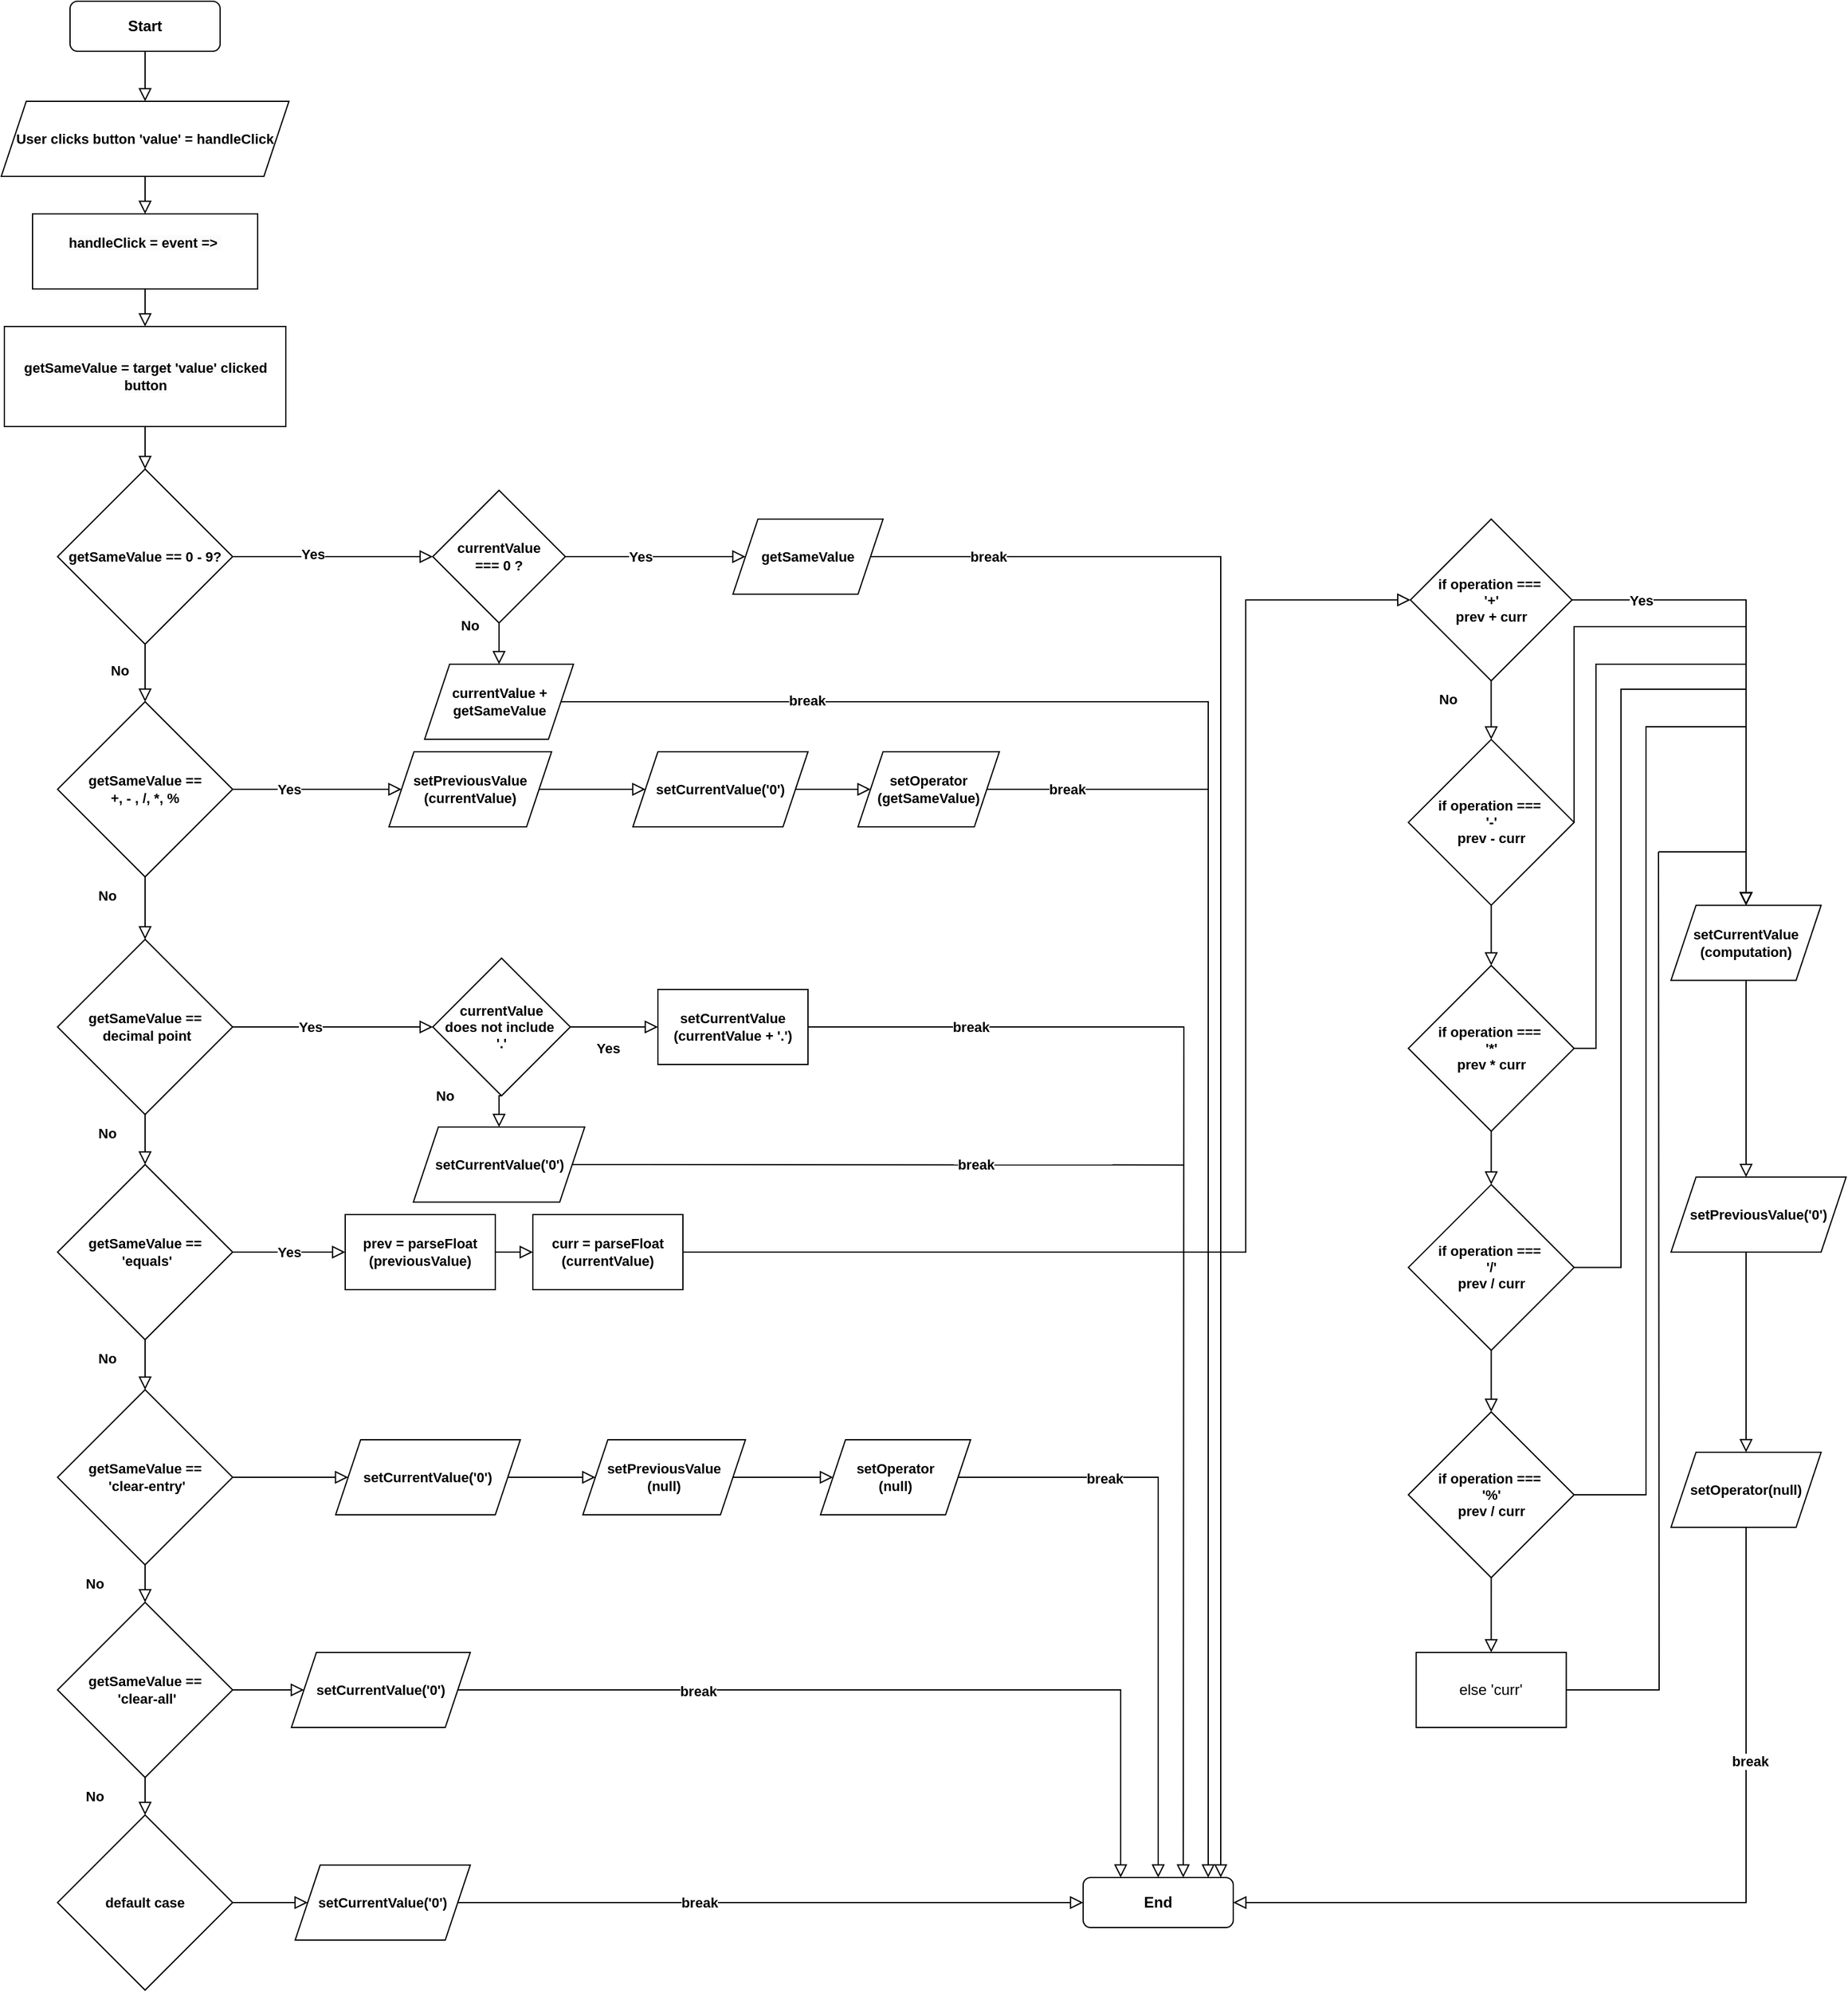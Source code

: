 <mxfile version="20.8.5" type="github">
  <diagram id="C5RBs43oDa-KdzZeNtuy" name="Page-1">
    <mxGraphModel dx="1429" dy="870" grid="1" gridSize="10" guides="1" tooltips="1" connect="1" arrows="1" fold="1" page="1" pageScale="1" pageWidth="1169" pageHeight="827" math="0" shadow="0">
      <root>
        <mxCell id="WIyWlLk6GJQsqaUBKTNV-0" />
        <mxCell id="WIyWlLk6GJQsqaUBKTNV-1" parent="WIyWlLk6GJQsqaUBKTNV-0" />
        <mxCell id="snvaKucYY-6g54bYGPEN-14" style="edgeStyle=orthogonalEdgeStyle;shape=connector;rounded=0;orthogonalLoop=1;jettySize=auto;html=1;exitX=0.5;exitY=1;exitDx=0;exitDy=0;shadow=0;labelBackgroundColor=none;strokeColor=default;strokeWidth=1;fontFamily=Helvetica;fontSize=11;fontColor=default;endArrow=block;endFill=0;endSize=8;entryX=0.5;entryY=0;entryDx=0;entryDy=0;" parent="WIyWlLk6GJQsqaUBKTNV-1" source="WIyWlLk6GJQsqaUBKTNV-3" target="snvaKucYY-6g54bYGPEN-17" edge="1">
          <mxGeometry relative="1" as="geometry">
            <mxPoint x="220" y="140" as="targetPoint" />
          </mxGeometry>
        </mxCell>
        <mxCell id="WIyWlLk6GJQsqaUBKTNV-3" value="Start" style="rounded=1;whiteSpace=wrap;html=1;fontSize=12;glass=0;strokeWidth=1;shadow=0;fontStyle=1" parent="WIyWlLk6GJQsqaUBKTNV-1" vertex="1">
          <mxGeometry x="160" y="40" width="120" height="40" as="geometry" />
        </mxCell>
        <mxCell id="WIyWlLk6GJQsqaUBKTNV-11" value="End" style="rounded=1;whiteSpace=wrap;html=1;fontSize=12;glass=0;strokeWidth=1;shadow=0;fontStyle=1" parent="WIyWlLk6GJQsqaUBKTNV-1" vertex="1">
          <mxGeometry x="970" y="1540" width="120" height="40" as="geometry" />
        </mxCell>
        <mxCell id="snvaKucYY-6g54bYGPEN-28" style="edgeStyle=orthogonalEdgeStyle;shape=connector;rounded=0;orthogonalLoop=1;jettySize=auto;html=1;shadow=0;labelBackgroundColor=none;strokeColor=default;strokeWidth=1;fontFamily=Helvetica;fontSize=11;fontColor=default;endArrow=block;endFill=0;endSize=8;" parent="WIyWlLk6GJQsqaUBKTNV-1" source="snvaKucYY-6g54bYGPEN-17" target="snvaKucYY-6g54bYGPEN-26" edge="1">
          <mxGeometry relative="1" as="geometry" />
        </mxCell>
        <mxCell id="snvaKucYY-6g54bYGPEN-17" value="User clicks button &#39;value&#39; = handleClick" style="shape=parallelogram;perimeter=parallelogramPerimeter;whiteSpace=wrap;html=1;fixedSize=1;fontFamily=Helvetica;fontSize=11;fontColor=default;fontStyle=1" parent="WIyWlLk6GJQsqaUBKTNV-1" vertex="1">
          <mxGeometry x="105" y="120" width="230" height="60" as="geometry" />
        </mxCell>
        <mxCell id="snvaKucYY-6g54bYGPEN-39" style="edgeStyle=orthogonalEdgeStyle;shape=connector;rounded=0;orthogonalLoop=1;jettySize=auto;html=1;exitX=0.5;exitY=1;exitDx=0;exitDy=0;shadow=0;labelBackgroundColor=none;strokeColor=default;strokeWidth=1;fontFamily=Helvetica;fontSize=11;fontColor=default;endArrow=block;endFill=0;endSize=8;" parent="WIyWlLk6GJQsqaUBKTNV-1" source="snvaKucYY-6g54bYGPEN-20" target="snvaKucYY-6g54bYGPEN-33" edge="1">
          <mxGeometry relative="1" as="geometry" />
        </mxCell>
        <mxCell id="snvaKucYY-6g54bYGPEN-61" style="edgeStyle=orthogonalEdgeStyle;shape=connector;rounded=0;orthogonalLoop=1;jettySize=auto;html=1;shadow=0;labelBackgroundColor=none;strokeColor=default;strokeWidth=1;fontFamily=Helvetica;fontSize=11;fontColor=default;endArrow=block;endFill=0;endSize=8;entryX=0;entryY=0.5;entryDx=0;entryDy=0;" parent="WIyWlLk6GJQsqaUBKTNV-1" source="snvaKucYY-6g54bYGPEN-20" target="snvaKucYY-6g54bYGPEN-65" edge="1">
          <mxGeometry relative="1" as="geometry">
            <mxPoint x="520" y="484" as="targetPoint" />
          </mxGeometry>
        </mxCell>
        <mxCell id="snvaKucYY-6g54bYGPEN-62" value="Yes" style="edgeLabel;html=1;align=center;verticalAlign=middle;resizable=0;points=[];fontSize=11;fontFamily=Helvetica;fontColor=default;fontStyle=1" parent="snvaKucYY-6g54bYGPEN-61" vertex="1" connectable="0">
          <mxGeometry x="-0.2" y="2" relative="1" as="geometry">
            <mxPoint as="offset" />
          </mxGeometry>
        </mxCell>
        <mxCell id="snvaKucYY-6g54bYGPEN-20" value="getSameValue == 0 - 9?" style="rhombus;whiteSpace=wrap;html=1;fontFamily=Helvetica;fontSize=11;fontColor=default;fontStyle=1" parent="WIyWlLk6GJQsqaUBKTNV-1" vertex="1">
          <mxGeometry x="150" y="414" width="140" height="140" as="geometry" />
        </mxCell>
        <mxCell id="snvaKucYY-6g54bYGPEN-47" style="edgeStyle=orthogonalEdgeStyle;shape=connector;rounded=0;orthogonalLoop=1;jettySize=auto;html=1;entryX=0.5;entryY=0;entryDx=0;entryDy=0;shadow=0;labelBackgroundColor=none;strokeColor=default;strokeWidth=1;fontFamily=Helvetica;fontSize=11;fontColor=default;endArrow=block;endFill=0;endSize=8;" parent="WIyWlLk6GJQsqaUBKTNV-1" source="snvaKucYY-6g54bYGPEN-26" target="snvaKucYY-6g54bYGPEN-44" edge="1">
          <mxGeometry relative="1" as="geometry" />
        </mxCell>
        <mxCell id="snvaKucYY-6g54bYGPEN-26" value="&#xa;&lt;span style=&quot;color: rgb(0, 0, 0); font-family: Helvetica; font-size: 11px; font-style: normal; font-variant-ligatures: normal; font-variant-caps: normal; letter-spacing: normal; orphans: 2; text-align: center; text-indent: 0px; text-transform: none; widows: 2; word-spacing: 0px; -webkit-text-stroke-width: 0px; background-color: rgb(251, 251, 251); text-decoration-thickness: initial; text-decoration-style: initial; text-decoration-color: initial; float: none; display: inline !important;&quot;&gt;handleClick = event =&amp;gt;&amp;nbsp;&lt;/span&gt;&#xa;&#xa;" style="rounded=0;whiteSpace=wrap;html=1;fontFamily=Helvetica;fontSize=11;fontColor=default;fontStyle=1" parent="WIyWlLk6GJQsqaUBKTNV-1" vertex="1">
          <mxGeometry x="130" y="210" width="180" height="60" as="geometry" />
        </mxCell>
        <mxCell id="snvaKucYY-6g54bYGPEN-40" style="edgeStyle=orthogonalEdgeStyle;shape=connector;rounded=0;orthogonalLoop=1;jettySize=auto;html=1;shadow=0;labelBackgroundColor=none;strokeColor=default;strokeWidth=1;fontFamily=Helvetica;fontSize=11;fontColor=default;endArrow=block;endFill=0;endSize=8;" parent="WIyWlLk6GJQsqaUBKTNV-1" source="snvaKucYY-6g54bYGPEN-33" target="snvaKucYY-6g54bYGPEN-35" edge="1">
          <mxGeometry relative="1" as="geometry" />
        </mxCell>
        <mxCell id="snvaKucYY-6g54bYGPEN-74" style="edgeStyle=orthogonalEdgeStyle;shape=connector;rounded=0;orthogonalLoop=1;jettySize=auto;html=1;exitX=1;exitY=0.5;exitDx=0;exitDy=0;shadow=0;labelBackgroundColor=none;strokeColor=default;strokeWidth=1;fontFamily=Helvetica;fontSize=11;fontColor=default;endArrow=block;endFill=0;endSize=8;" parent="WIyWlLk6GJQsqaUBKTNV-1" source="snvaKucYY-6g54bYGPEN-33" target="snvaKucYY-6g54bYGPEN-76" edge="1">
          <mxGeometry relative="1" as="geometry">
            <mxPoint x="440" y="670" as="targetPoint" />
          </mxGeometry>
        </mxCell>
        <mxCell id="snvaKucYY-6g54bYGPEN-75" value="Yes" style="edgeLabel;html=1;align=center;verticalAlign=middle;resizable=0;points=[];fontSize=11;fontFamily=Helvetica;fontColor=default;fontStyle=1" parent="snvaKucYY-6g54bYGPEN-74" vertex="1" connectable="0">
          <mxGeometry x="-0.337" y="-2" relative="1" as="geometry">
            <mxPoint y="-2" as="offset" />
          </mxGeometry>
        </mxCell>
        <mxCell id="snvaKucYY-6g54bYGPEN-33" value="getSameValue ==&lt;br&gt;&amp;nbsp;+, - , /, *, %&amp;nbsp;" style="rhombus;whiteSpace=wrap;html=1;fontFamily=Helvetica;fontSize=11;fontColor=default;fontStyle=1" parent="WIyWlLk6GJQsqaUBKTNV-1" vertex="1">
          <mxGeometry x="150" y="600" width="140" height="140" as="geometry" />
        </mxCell>
        <mxCell id="snvaKucYY-6g54bYGPEN-41" style="edgeStyle=orthogonalEdgeStyle;shape=connector;rounded=0;orthogonalLoop=1;jettySize=auto;html=1;shadow=0;labelBackgroundColor=none;strokeColor=default;strokeWidth=1;fontFamily=Helvetica;fontSize=11;fontColor=default;endArrow=block;endFill=0;endSize=8;" parent="WIyWlLk6GJQsqaUBKTNV-1" source="snvaKucYY-6g54bYGPEN-35" target="snvaKucYY-6g54bYGPEN-36" edge="1">
          <mxGeometry relative="1" as="geometry" />
        </mxCell>
        <mxCell id="snvaKucYY-6g54bYGPEN-87" style="edgeStyle=orthogonalEdgeStyle;shape=connector;rounded=0;orthogonalLoop=1;jettySize=auto;html=1;shadow=0;labelBackgroundColor=none;strokeColor=default;strokeWidth=1;fontFamily=Helvetica;fontSize=11;fontColor=default;endArrow=block;endFill=0;endSize=8;entryX=0;entryY=0.5;entryDx=0;entryDy=0;" parent="WIyWlLk6GJQsqaUBKTNV-1" source="snvaKucYY-6g54bYGPEN-35" target="snvaKucYY-6g54bYGPEN-92" edge="1">
          <mxGeometry relative="1" as="geometry">
            <mxPoint x="457" y="860" as="targetPoint" />
          </mxGeometry>
        </mxCell>
        <mxCell id="snvaKucYY-6g54bYGPEN-88" value="Yes" style="edgeLabel;html=1;align=center;verticalAlign=middle;resizable=0;points=[];fontSize=11;fontFamily=Helvetica;fontColor=default;fontStyle=1" parent="snvaKucYY-6g54bYGPEN-87" vertex="1" connectable="0">
          <mxGeometry x="-0.224" relative="1" as="geometry">
            <mxPoint as="offset" />
          </mxGeometry>
        </mxCell>
        <mxCell id="snvaKucYY-6g54bYGPEN-35" value="getSameValue ==&lt;br&gt;&amp;nbsp;decimal point" style="rhombus;whiteSpace=wrap;html=1;fontFamily=Helvetica;fontSize=11;fontColor=default;fontStyle=1" parent="WIyWlLk6GJQsqaUBKTNV-1" vertex="1">
          <mxGeometry x="150" y="790" width="140" height="140" as="geometry" />
        </mxCell>
        <mxCell id="snvaKucYY-6g54bYGPEN-42" style="edgeStyle=orthogonalEdgeStyle;shape=connector;rounded=0;orthogonalLoop=1;jettySize=auto;html=1;shadow=0;labelBackgroundColor=none;strokeColor=default;strokeWidth=1;fontFamily=Helvetica;fontSize=11;fontColor=default;endArrow=block;endFill=0;endSize=8;" parent="WIyWlLk6GJQsqaUBKTNV-1" source="snvaKucYY-6g54bYGPEN-36" target="snvaKucYY-6g54bYGPEN-38" edge="1">
          <mxGeometry relative="1" as="geometry" />
        </mxCell>
        <mxCell id="snvaKucYY-6g54bYGPEN-100" style="edgeStyle=orthogonalEdgeStyle;shape=connector;rounded=0;orthogonalLoop=1;jettySize=auto;html=1;shadow=0;labelBackgroundColor=none;strokeColor=default;strokeWidth=1;fontFamily=Helvetica;fontSize=11;fontColor=default;endArrow=block;endFill=0;endSize=8;entryX=0;entryY=0.5;entryDx=0;entryDy=0;" parent="WIyWlLk6GJQsqaUBKTNV-1" source="snvaKucYY-6g54bYGPEN-36" target="snvaKucYY-6g54bYGPEN-102" edge="1">
          <mxGeometry relative="1" as="geometry">
            <mxPoint x="380" y="1040" as="targetPoint" />
          </mxGeometry>
        </mxCell>
        <mxCell id="snvaKucYY-6g54bYGPEN-36" value="getSameValue ==&lt;br&gt;&amp;nbsp;&#39;equals&#39;" style="rhombus;whiteSpace=wrap;html=1;fontFamily=Helvetica;fontSize=11;fontColor=default;fontStyle=1" parent="WIyWlLk6GJQsqaUBKTNV-1" vertex="1">
          <mxGeometry x="150" y="970" width="140" height="140" as="geometry" />
        </mxCell>
        <mxCell id="snvaKucYY-6g54bYGPEN-49" style="edgeStyle=orthogonalEdgeStyle;shape=connector;rounded=0;orthogonalLoop=1;jettySize=auto;html=1;shadow=0;labelBackgroundColor=none;strokeColor=default;strokeWidth=1;fontFamily=Helvetica;fontSize=11;fontColor=default;endArrow=block;endFill=0;endSize=8;" parent="WIyWlLk6GJQsqaUBKTNV-1" source="snvaKucYY-6g54bYGPEN-37" target="snvaKucYY-6g54bYGPEN-45" edge="1">
          <mxGeometry relative="1" as="geometry" />
        </mxCell>
        <mxCell id="snvaKucYY-6g54bYGPEN-164" style="edgeStyle=orthogonalEdgeStyle;shape=connector;rounded=0;orthogonalLoop=1;jettySize=auto;html=1;shadow=0;labelBackgroundColor=none;strokeColor=default;strokeWidth=1;fontFamily=Helvetica;fontSize=11;fontColor=default;endArrow=block;endFill=0;endSize=8;" parent="WIyWlLk6GJQsqaUBKTNV-1" source="snvaKucYY-6g54bYGPEN-37" target="snvaKucYY-6g54bYGPEN-160" edge="1">
          <mxGeometry relative="1" as="geometry" />
        </mxCell>
        <mxCell id="snvaKucYY-6g54bYGPEN-37" value="getSameValue ==&lt;br&gt;&amp;nbsp;&#39;clear-all&#39;" style="rhombus;whiteSpace=wrap;html=1;fontFamily=Helvetica;fontSize=11;fontColor=default;fontStyle=1" parent="WIyWlLk6GJQsqaUBKTNV-1" vertex="1">
          <mxGeometry x="150" y="1320" width="140" height="140" as="geometry" />
        </mxCell>
        <mxCell id="snvaKucYY-6g54bYGPEN-43" style="edgeStyle=orthogonalEdgeStyle;shape=connector;rounded=0;orthogonalLoop=1;jettySize=auto;html=1;shadow=0;labelBackgroundColor=none;strokeColor=default;strokeWidth=1;fontFamily=Helvetica;fontSize=11;fontColor=default;endArrow=block;endFill=0;endSize=8;" parent="WIyWlLk6GJQsqaUBKTNV-1" source="snvaKucYY-6g54bYGPEN-38" target="snvaKucYY-6g54bYGPEN-37" edge="1">
          <mxGeometry relative="1" as="geometry" />
        </mxCell>
        <mxCell id="snvaKucYY-6g54bYGPEN-156" style="edgeStyle=orthogonalEdgeStyle;shape=connector;rounded=0;orthogonalLoop=1;jettySize=auto;html=1;shadow=0;labelBackgroundColor=none;strokeColor=default;strokeWidth=1;fontFamily=Helvetica;fontSize=11;fontColor=default;endArrow=block;endFill=0;endSize=8;entryX=0;entryY=0.5;entryDx=0;entryDy=0;" parent="WIyWlLk6GJQsqaUBKTNV-1" source="snvaKucYY-6g54bYGPEN-38" target="snvaKucYY-6g54bYGPEN-157" edge="1">
          <mxGeometry relative="1" as="geometry">
            <mxPoint x="400" y="1220" as="targetPoint" />
          </mxGeometry>
        </mxCell>
        <mxCell id="snvaKucYY-6g54bYGPEN-38" value="getSameValue ==&lt;br&gt;&amp;nbsp;&#39;clear-entry&#39;" style="rhombus;whiteSpace=wrap;html=1;fontFamily=Helvetica;fontSize=11;fontColor=default;fontStyle=1" parent="WIyWlLk6GJQsqaUBKTNV-1" vertex="1">
          <mxGeometry x="150" y="1150" width="140" height="140" as="geometry" />
        </mxCell>
        <mxCell id="snvaKucYY-6g54bYGPEN-48" style="edgeStyle=orthogonalEdgeStyle;shape=connector;rounded=0;orthogonalLoop=1;jettySize=auto;html=1;entryX=0.5;entryY=0;entryDx=0;entryDy=0;shadow=0;labelBackgroundColor=none;strokeColor=default;strokeWidth=1;fontFamily=Helvetica;fontSize=11;fontColor=default;endArrow=block;endFill=0;endSize=8;" parent="WIyWlLk6GJQsqaUBKTNV-1" source="snvaKucYY-6g54bYGPEN-44" target="snvaKucYY-6g54bYGPEN-20" edge="1">
          <mxGeometry relative="1" as="geometry" />
        </mxCell>
        <mxCell id="snvaKucYY-6g54bYGPEN-44" value="&lt;br&gt;&lt;p&gt;&lt;span style=&quot;border-color: var(--border-color); color: rgb(0, 0, 0); font-family: Helvetica; font-size: 11px; font-style: normal; font-variant-ligatures: normal; font-variant-caps: normal; letter-spacing: normal; orphans: 2; text-align: center; text-indent: 0px; text-transform: none; widows: 2; word-spacing: 0px; -webkit-text-stroke-width: 0px; text-decoration-thickness: initial; text-decoration-style: initial; text-decoration-color: initial; background-color: rgb(251, 251, 251); float: none; display: inline !important;&quot;&gt;getSameValue = target &#39;value&#39; clicked button&lt;/span&gt;&lt;/p&gt;&lt;br&gt;" style="rounded=0;whiteSpace=wrap;html=1;fontFamily=Helvetica;fontSize=11;fontColor=default;fontStyle=1" parent="WIyWlLk6GJQsqaUBKTNV-1" vertex="1">
          <mxGeometry x="107.5" y="300" width="225" height="80" as="geometry" />
        </mxCell>
        <mxCell id="snvaKucYY-6g54bYGPEN-162" style="edgeStyle=orthogonalEdgeStyle;shape=connector;rounded=0;orthogonalLoop=1;jettySize=auto;html=1;shadow=0;labelBackgroundColor=none;strokeColor=default;strokeWidth=1;fontFamily=Helvetica;fontSize=11;fontColor=default;endArrow=block;endFill=0;endSize=8;" parent="WIyWlLk6GJQsqaUBKTNV-1" source="snvaKucYY-6g54bYGPEN-45" target="snvaKucYY-6g54bYGPEN-161" edge="1">
          <mxGeometry relative="1" as="geometry" />
        </mxCell>
        <mxCell id="snvaKucYY-6g54bYGPEN-45" value="default case" style="rhombus;whiteSpace=wrap;html=1;fontFamily=Helvetica;fontSize=11;fontColor=default;fontStyle=1" parent="WIyWlLk6GJQsqaUBKTNV-1" vertex="1">
          <mxGeometry x="150" y="1490" width="140" height="140" as="geometry" />
        </mxCell>
        <mxCell id="snvaKucYY-6g54bYGPEN-55" value="No" style="text;html=1;strokeColor=none;fillColor=none;align=center;verticalAlign=middle;whiteSpace=wrap;rounded=0;fontFamily=Helvetica;fontSize=11;fontColor=default;fontStyle=1" parent="WIyWlLk6GJQsqaUBKTNV-1" vertex="1">
          <mxGeometry x="170" y="560" width="60" height="30" as="geometry" />
        </mxCell>
        <mxCell id="snvaKucYY-6g54bYGPEN-56" value="No" style="text;html=1;strokeColor=none;fillColor=none;align=center;verticalAlign=middle;whiteSpace=wrap;rounded=0;fontFamily=Helvetica;fontSize=11;fontColor=default;fontStyle=1" parent="WIyWlLk6GJQsqaUBKTNV-1" vertex="1">
          <mxGeometry x="160" y="740" width="60" height="30" as="geometry" />
        </mxCell>
        <mxCell id="snvaKucYY-6g54bYGPEN-57" value="No" style="text;html=1;strokeColor=none;fillColor=none;align=center;verticalAlign=middle;whiteSpace=wrap;rounded=0;fontFamily=Helvetica;fontSize=11;fontColor=default;fontStyle=1" parent="WIyWlLk6GJQsqaUBKTNV-1" vertex="1">
          <mxGeometry x="160" y="930" width="60" height="30" as="geometry" />
        </mxCell>
        <mxCell id="snvaKucYY-6g54bYGPEN-58" value="No" style="text;html=1;strokeColor=none;fillColor=none;align=center;verticalAlign=middle;whiteSpace=wrap;rounded=0;fontFamily=Helvetica;fontSize=11;fontColor=default;fontStyle=1" parent="WIyWlLk6GJQsqaUBKTNV-1" vertex="1">
          <mxGeometry x="160" y="1110" width="60" height="30" as="geometry" />
        </mxCell>
        <mxCell id="snvaKucYY-6g54bYGPEN-59" value="No" style="text;html=1;strokeColor=none;fillColor=none;align=center;verticalAlign=middle;whiteSpace=wrap;rounded=0;fontFamily=Helvetica;fontSize=11;fontColor=default;fontStyle=1" parent="WIyWlLk6GJQsqaUBKTNV-1" vertex="1">
          <mxGeometry x="150" y="1290" width="60" height="30" as="geometry" />
        </mxCell>
        <mxCell id="snvaKucYY-6g54bYGPEN-60" value="No" style="text;html=1;strokeColor=none;fillColor=none;align=center;verticalAlign=middle;whiteSpace=wrap;rounded=0;fontFamily=Helvetica;fontSize=11;fontColor=default;fontStyle=1" parent="WIyWlLk6GJQsqaUBKTNV-1" vertex="1">
          <mxGeometry x="150" y="1460" width="60" height="30" as="geometry" />
        </mxCell>
        <mxCell id="snvaKucYY-6g54bYGPEN-66" style="edgeStyle=orthogonalEdgeStyle;shape=connector;rounded=0;orthogonalLoop=1;jettySize=auto;html=1;exitX=1;exitY=0.5;exitDx=0;exitDy=0;shadow=0;labelBackgroundColor=none;strokeColor=default;strokeWidth=1;fontFamily=Helvetica;fontSize=11;fontColor=default;endArrow=block;endFill=0;endSize=8;entryX=0;entryY=0.5;entryDx=0;entryDy=0;" parent="WIyWlLk6GJQsqaUBKTNV-1" source="snvaKucYY-6g54bYGPEN-65" target="snvaKucYY-6g54bYGPEN-67" edge="1">
          <mxGeometry relative="1" as="geometry">
            <mxPoint x="700" y="484" as="targetPoint" />
          </mxGeometry>
        </mxCell>
        <mxCell id="snvaKucYY-6g54bYGPEN-69" value="Yes" style="edgeLabel;html=1;align=center;verticalAlign=middle;resizable=0;points=[];fontSize=11;fontFamily=Helvetica;fontColor=default;fontStyle=1" parent="snvaKucYY-6g54bYGPEN-66" vertex="1" connectable="0">
          <mxGeometry x="-0.164" y="-3" relative="1" as="geometry">
            <mxPoint y="-3" as="offset" />
          </mxGeometry>
        </mxCell>
        <mxCell id="snvaKucYY-6g54bYGPEN-70" style="edgeStyle=orthogonalEdgeStyle;shape=connector;rounded=0;orthogonalLoop=1;jettySize=auto;html=1;exitX=0.5;exitY=1;exitDx=0;exitDy=0;shadow=0;labelBackgroundColor=none;strokeColor=default;strokeWidth=1;fontFamily=Helvetica;fontSize=11;fontColor=default;endArrow=block;endFill=0;endSize=8;entryX=0.5;entryY=0;entryDx=0;entryDy=0;" parent="WIyWlLk6GJQsqaUBKTNV-1" source="snvaKucYY-6g54bYGPEN-65" target="snvaKucYY-6g54bYGPEN-71" edge="1">
          <mxGeometry relative="1" as="geometry">
            <mxPoint x="503" y="570" as="targetPoint" />
          </mxGeometry>
        </mxCell>
        <mxCell id="snvaKucYY-6g54bYGPEN-65" value="currentValue &lt;br&gt;=== 0 ?" style="rhombus;whiteSpace=wrap;html=1;fontFamily=Helvetica;fontSize=11;fontColor=default;fontStyle=1" parent="WIyWlLk6GJQsqaUBKTNV-1" vertex="1">
          <mxGeometry x="450" y="431" width="106" height="106" as="geometry" />
        </mxCell>
        <mxCell id="snvaKucYY-6g54bYGPEN-68" style="edgeStyle=orthogonalEdgeStyle;shape=connector;rounded=0;orthogonalLoop=1;jettySize=auto;html=1;shadow=0;labelBackgroundColor=none;strokeColor=default;strokeWidth=1;fontFamily=Helvetica;fontSize=11;fontColor=default;endArrow=block;endFill=0;endSize=8;" parent="WIyWlLk6GJQsqaUBKTNV-1" source="snvaKucYY-6g54bYGPEN-67" target="WIyWlLk6GJQsqaUBKTNV-11" edge="1">
          <mxGeometry relative="1" as="geometry">
            <Array as="points">
              <mxPoint x="1080" y="484" />
            </Array>
          </mxGeometry>
        </mxCell>
        <mxCell id="snvaKucYY-6g54bYGPEN-78" value="break" style="edgeLabel;html=1;align=center;verticalAlign=middle;resizable=0;points=[];fontSize=11;fontFamily=Helvetica;fontColor=default;fontStyle=1" parent="snvaKucYY-6g54bYGPEN-68" vertex="1" connectable="0">
          <mxGeometry x="-0.859" y="-4" relative="1" as="geometry">
            <mxPoint y="-4" as="offset" />
          </mxGeometry>
        </mxCell>
        <mxCell id="snvaKucYY-6g54bYGPEN-67" value="getSameValue" style="shape=parallelogram;perimeter=parallelogramPerimeter;whiteSpace=wrap;html=1;fixedSize=1;fontFamily=Helvetica;fontSize=11;fontColor=default;align=center;strokeColor=default;fillColor=default;fontStyle=1" parent="WIyWlLk6GJQsqaUBKTNV-1" vertex="1">
          <mxGeometry x="690" y="454" width="120" height="60" as="geometry" />
        </mxCell>
        <mxCell id="snvaKucYY-6g54bYGPEN-72" style="edgeStyle=orthogonalEdgeStyle;shape=connector;rounded=0;orthogonalLoop=1;jettySize=auto;html=1;entryX=0.833;entryY=0;entryDx=0;entryDy=0;entryPerimeter=0;shadow=0;labelBackgroundColor=none;strokeColor=default;strokeWidth=1;fontFamily=Helvetica;fontSize=11;fontColor=default;endArrow=block;endFill=0;endSize=8;" parent="WIyWlLk6GJQsqaUBKTNV-1" source="snvaKucYY-6g54bYGPEN-71" target="WIyWlLk6GJQsqaUBKTNV-11" edge="1">
          <mxGeometry relative="1" as="geometry" />
        </mxCell>
        <mxCell id="snvaKucYY-6g54bYGPEN-77" value="break" style="edgeLabel;html=1;align=center;verticalAlign=middle;resizable=0;points=[];fontSize=11;fontFamily=Helvetica;fontColor=default;fontStyle=1" parent="snvaKucYY-6g54bYGPEN-72" vertex="1" connectable="0">
          <mxGeometry x="-0.731" y="1" relative="1" as="geometry">
            <mxPoint as="offset" />
          </mxGeometry>
        </mxCell>
        <mxCell id="snvaKucYY-6g54bYGPEN-71" value="currentValue + getSameValue" style="shape=parallelogram;perimeter=parallelogramPerimeter;whiteSpace=wrap;html=1;fixedSize=1;fontFamily=Helvetica;fontSize=11;fontColor=default;align=center;strokeColor=default;fillColor=default;fontStyle=1" parent="WIyWlLk6GJQsqaUBKTNV-1" vertex="1">
          <mxGeometry x="443.5" y="570" width="119" height="60" as="geometry" />
        </mxCell>
        <mxCell id="snvaKucYY-6g54bYGPEN-73" value="No" style="text;html=1;strokeColor=none;fillColor=none;align=center;verticalAlign=middle;whiteSpace=wrap;rounded=0;fontFamily=Helvetica;fontSize=11;fontColor=default;fontStyle=1" parent="WIyWlLk6GJQsqaUBKTNV-1" vertex="1">
          <mxGeometry x="450" y="524" width="60" height="30" as="geometry" />
        </mxCell>
        <mxCell id="snvaKucYY-6g54bYGPEN-82" style="edgeStyle=orthogonalEdgeStyle;shape=connector;rounded=0;orthogonalLoop=1;jettySize=auto;html=1;entryX=0;entryY=0.5;entryDx=0;entryDy=0;shadow=0;labelBackgroundColor=none;strokeColor=default;strokeWidth=1;fontFamily=Helvetica;fontSize=11;fontColor=default;endArrow=block;endFill=0;endSize=8;" parent="WIyWlLk6GJQsqaUBKTNV-1" source="snvaKucYY-6g54bYGPEN-76" target="snvaKucYY-6g54bYGPEN-81" edge="1">
          <mxGeometry relative="1" as="geometry" />
        </mxCell>
        <mxCell id="snvaKucYY-6g54bYGPEN-76" value="setPreviousValue&lt;br&gt;(currentValue)" style="shape=parallelogram;perimeter=parallelogramPerimeter;whiteSpace=wrap;html=1;fixedSize=1;fontFamily=Helvetica;fontSize=11;fontColor=default;align=center;strokeColor=default;fillColor=default;fontStyle=1" parent="WIyWlLk6GJQsqaUBKTNV-1" vertex="1">
          <mxGeometry x="415" y="640" width="130" height="60" as="geometry" />
        </mxCell>
        <mxCell id="snvaKucYY-6g54bYGPEN-84" style="edgeStyle=orthogonalEdgeStyle;shape=connector;rounded=0;orthogonalLoop=1;jettySize=auto;html=1;entryX=0;entryY=0.5;entryDx=0;entryDy=0;shadow=0;labelBackgroundColor=none;strokeColor=default;strokeWidth=1;fontFamily=Helvetica;fontSize=11;fontColor=default;endArrow=block;endFill=0;endSize=8;" parent="WIyWlLk6GJQsqaUBKTNV-1" source="snvaKucYY-6g54bYGPEN-81" target="snvaKucYY-6g54bYGPEN-83" edge="1">
          <mxGeometry relative="1" as="geometry" />
        </mxCell>
        <mxCell id="snvaKucYY-6g54bYGPEN-81" value="setCurrentValue(&#39;0&#39;)" style="shape=parallelogram;perimeter=parallelogramPerimeter;whiteSpace=wrap;html=1;fixedSize=1;fontFamily=Helvetica;fontSize=11;fontColor=default;align=center;strokeColor=default;fillColor=default;fontStyle=1" parent="WIyWlLk6GJQsqaUBKTNV-1" vertex="1">
          <mxGeometry x="610" y="640" width="140" height="60" as="geometry" />
        </mxCell>
        <mxCell id="snvaKucYY-6g54bYGPEN-85" style="edgeStyle=orthogonalEdgeStyle;rounded=0;orthogonalLoop=1;jettySize=auto;html=1;shadow=0;labelBackgroundColor=none;strokeColor=default;strokeWidth=1;fontFamily=Helvetica;fontSize=11;fontColor=default;endArrow=none;endFill=0;" parent="WIyWlLk6GJQsqaUBKTNV-1" source="snvaKucYY-6g54bYGPEN-83" edge="1">
          <mxGeometry relative="1" as="geometry">
            <mxPoint x="1070" y="1530" as="targetPoint" />
            <Array as="points">
              <mxPoint x="1070" y="670" />
            </Array>
          </mxGeometry>
        </mxCell>
        <mxCell id="snvaKucYY-6g54bYGPEN-86" value="break" style="edgeLabel;html=1;align=center;verticalAlign=middle;resizable=0;points=[];fontSize=11;fontFamily=Helvetica;fontColor=default;fontStyle=1" parent="snvaKucYY-6g54bYGPEN-85" vertex="1" connectable="0">
          <mxGeometry x="-0.845" y="4" relative="1" as="geometry">
            <mxPoint x="-17" y="4" as="offset" />
          </mxGeometry>
        </mxCell>
        <mxCell id="snvaKucYY-6g54bYGPEN-83" value="setOperator&lt;br&gt;(getSameValue)" style="shape=parallelogram;perimeter=parallelogramPerimeter;whiteSpace=wrap;html=1;fixedSize=1;fontFamily=Helvetica;fontSize=11;fontColor=default;align=center;strokeColor=default;fillColor=default;fontStyle=1" parent="WIyWlLk6GJQsqaUBKTNV-1" vertex="1">
          <mxGeometry x="790" y="640" width="113" height="60" as="geometry" />
        </mxCell>
        <mxCell id="snvaKucYY-6g54bYGPEN-94" style="edgeStyle=orthogonalEdgeStyle;shape=connector;rounded=0;orthogonalLoop=1;jettySize=auto;html=1;exitX=0.5;exitY=1;exitDx=0;exitDy=0;entryX=0.5;entryY=0;entryDx=0;entryDy=0;shadow=0;labelBackgroundColor=none;strokeColor=default;strokeWidth=1;fontFamily=Helvetica;fontSize=11;fontColor=default;endArrow=block;endFill=0;endSize=8;" parent="WIyWlLk6GJQsqaUBKTNV-1" source="snvaKucYY-6g54bYGPEN-92" target="snvaKucYY-6g54bYGPEN-93" edge="1">
          <mxGeometry relative="1" as="geometry" />
        </mxCell>
        <mxCell id="snvaKucYY-6g54bYGPEN-96" style="edgeStyle=orthogonalEdgeStyle;shape=connector;rounded=0;orthogonalLoop=1;jettySize=auto;html=1;exitX=1;exitY=0.5;exitDx=0;exitDy=0;shadow=0;labelBackgroundColor=none;strokeColor=default;strokeWidth=1;fontFamily=Helvetica;fontSize=11;fontColor=default;endArrow=block;endFill=0;endSize=8;" parent="WIyWlLk6GJQsqaUBKTNV-1" source="snvaKucYY-6g54bYGPEN-92" target="snvaKucYY-6g54bYGPEN-95" edge="1">
          <mxGeometry relative="1" as="geometry" />
        </mxCell>
        <mxCell id="snvaKucYY-6g54bYGPEN-92" value="currentValue&lt;br&gt;does not include&amp;nbsp;&lt;br&gt;&#39;.&#39;" style="rhombus;whiteSpace=wrap;html=1;fontFamily=Helvetica;fontSize=11;fontColor=default;fontStyle=1" parent="WIyWlLk6GJQsqaUBKTNV-1" vertex="1">
          <mxGeometry x="450" y="805" width="110" height="110" as="geometry" />
        </mxCell>
        <mxCell id="2EMOW8nWcI9XX6HCm4bZ-7" style="edgeStyle=none;curved=1;rounded=0;orthogonalLoop=1;jettySize=auto;html=1;exitX=1;exitY=0.5;exitDx=0;exitDy=0;fontSize=12;endArrow=none;endFill=0;" edge="1" parent="WIyWlLk6GJQsqaUBKTNV-1" source="snvaKucYY-6g54bYGPEN-93">
          <mxGeometry relative="1" as="geometry">
            <mxPoint x="1050.0" y="970.333" as="targetPoint" />
          </mxGeometry>
        </mxCell>
        <mxCell id="2EMOW8nWcI9XX6HCm4bZ-8" value="break" style="edgeLabel;html=1;align=center;verticalAlign=middle;resizable=0;points=[];fontSize=11;fontStyle=1" vertex="1" connectable="0" parent="2EMOW8nWcI9XX6HCm4bZ-7">
          <mxGeometry x="0.319" relative="1" as="geometry">
            <mxPoint as="offset" />
          </mxGeometry>
        </mxCell>
        <mxCell id="snvaKucYY-6g54bYGPEN-93" value="setCurrentValue(&#39;0&#39;)" style="shape=parallelogram;perimeter=parallelogramPerimeter;whiteSpace=wrap;html=1;fixedSize=1;fontFamily=Helvetica;fontSize=11;fontColor=default;align=center;strokeColor=default;fillColor=default;fontStyle=1" parent="WIyWlLk6GJQsqaUBKTNV-1" vertex="1">
          <mxGeometry x="434.5" y="940" width="137" height="60" as="geometry" />
        </mxCell>
        <mxCell id="snvaKucYY-6g54bYGPEN-97" style="edgeStyle=orthogonalEdgeStyle;shape=connector;rounded=0;orthogonalLoop=1;jettySize=auto;html=1;shadow=0;labelBackgroundColor=none;strokeColor=default;strokeWidth=1;fontFamily=Helvetica;fontSize=11;fontColor=default;endArrow=block;endFill=0;endSize=8;" parent="WIyWlLk6GJQsqaUBKTNV-1" source="snvaKucYY-6g54bYGPEN-95" edge="1">
          <mxGeometry relative="1" as="geometry">
            <mxPoint x="1050" y="1540" as="targetPoint" />
          </mxGeometry>
        </mxCell>
        <mxCell id="snvaKucYY-6g54bYGPEN-95" value="setCurrentValue&lt;br&gt;(currentValue + &#39;.&#39;)" style="rounded=0;whiteSpace=wrap;html=1;fontFamily=Helvetica;fontSize=11;fontColor=default;fontStyle=1" parent="WIyWlLk6GJQsqaUBKTNV-1" vertex="1">
          <mxGeometry x="630" y="830" width="120" height="60" as="geometry" />
        </mxCell>
        <mxCell id="snvaKucYY-6g54bYGPEN-98" value="No" style="text;html=1;strokeColor=none;fillColor=none;align=center;verticalAlign=middle;whiteSpace=wrap;rounded=0;fontFamily=Helvetica;fontSize=11;fontColor=default;fontStyle=1" parent="WIyWlLk6GJQsqaUBKTNV-1" vertex="1">
          <mxGeometry x="430" y="900" width="60" height="30" as="geometry" />
        </mxCell>
        <mxCell id="snvaKucYY-6g54bYGPEN-99" value="break" style="edgeLabel;html=1;align=center;verticalAlign=middle;resizable=0;points=[];fontSize=11;fontFamily=Helvetica;fontColor=default;fontStyle=1" parent="WIyWlLk6GJQsqaUBKTNV-1" vertex="1" connectable="0">
          <mxGeometry x="879.998" y="860" as="geometry" />
        </mxCell>
        <mxCell id="snvaKucYY-6g54bYGPEN-107" style="edgeStyle=orthogonalEdgeStyle;shape=connector;rounded=0;orthogonalLoop=1;jettySize=auto;html=1;entryX=0;entryY=0.5;entryDx=0;entryDy=0;shadow=0;labelBackgroundColor=none;strokeColor=default;strokeWidth=1;fontFamily=Helvetica;fontSize=11;fontColor=default;endArrow=block;endFill=0;endSize=8;" parent="WIyWlLk6GJQsqaUBKTNV-1" source="snvaKucYY-6g54bYGPEN-102" target="snvaKucYY-6g54bYGPEN-106" edge="1">
          <mxGeometry relative="1" as="geometry" />
        </mxCell>
        <mxCell id="snvaKucYY-6g54bYGPEN-102" value="prev = parseFloat&lt;br&gt;(previousValue)" style="rounded=0;whiteSpace=wrap;html=1;fontFamily=Helvetica;fontSize=11;fontColor=default;fontStyle=1" parent="WIyWlLk6GJQsqaUBKTNV-1" vertex="1">
          <mxGeometry x="380" y="1010" width="120" height="60" as="geometry" />
        </mxCell>
        <mxCell id="snvaKucYY-6g54bYGPEN-103" value="Yes" style="edgeLabel;html=1;align=center;verticalAlign=middle;resizable=0;points=[];fontSize=11;fontFamily=Helvetica;fontColor=default;fontStyle=1" parent="WIyWlLk6GJQsqaUBKTNV-1" vertex="1" connectable="0">
          <mxGeometry x="335.003" y="1040" as="geometry" />
        </mxCell>
        <mxCell id="snvaKucYY-6g54bYGPEN-105" value="Yes" style="edgeLabel;html=1;align=center;verticalAlign=middle;resizable=0;points=[];fontSize=11;fontFamily=Helvetica;fontColor=default;fontStyle=1" parent="WIyWlLk6GJQsqaUBKTNV-1" vertex="1" connectable="0">
          <mxGeometry x="590.003" y="877.13" as="geometry" />
        </mxCell>
        <mxCell id="snvaKucYY-6g54bYGPEN-109" style="edgeStyle=orthogonalEdgeStyle;shape=connector;rounded=0;orthogonalLoop=1;jettySize=auto;html=1;entryX=0;entryY=0.5;entryDx=0;entryDy=0;shadow=0;labelBackgroundColor=none;strokeColor=default;strokeWidth=1;fontFamily=Helvetica;fontSize=11;fontColor=default;endArrow=block;endFill=0;endSize=8;" parent="WIyWlLk6GJQsqaUBKTNV-1" source="snvaKucYY-6g54bYGPEN-106" target="snvaKucYY-6g54bYGPEN-111" edge="1">
          <mxGeometry relative="1" as="geometry">
            <mxPoint x="680" y="1040" as="targetPoint" />
            <Array as="points">
              <mxPoint x="1100" y="1040" />
              <mxPoint x="1100" y="519" />
            </Array>
          </mxGeometry>
        </mxCell>
        <mxCell id="snvaKucYY-6g54bYGPEN-106" value="curr = parseFloat&lt;br&gt;(currentValue)" style="rounded=0;whiteSpace=wrap;html=1;fontFamily=Helvetica;fontSize=11;fontColor=default;fontStyle=1" parent="WIyWlLk6GJQsqaUBKTNV-1" vertex="1">
          <mxGeometry x="530" y="1010" width="120" height="60" as="geometry" />
        </mxCell>
        <mxCell id="snvaKucYY-6g54bYGPEN-118" value="" style="edgeStyle=orthogonalEdgeStyle;shape=connector;rounded=0;orthogonalLoop=1;jettySize=auto;html=1;shadow=0;labelBackgroundColor=none;strokeColor=default;strokeWidth=1;fontFamily=Helvetica;fontSize=11;fontColor=default;endArrow=block;endFill=0;endSize=8;" parent="WIyWlLk6GJQsqaUBKTNV-1" source="snvaKucYY-6g54bYGPEN-114" target="snvaKucYY-6g54bYGPEN-117" edge="1">
          <mxGeometry relative="1" as="geometry">
            <Array as="points">
              <mxPoint x="1500" y="910" />
              <mxPoint x="1500" y="910" />
            </Array>
          </mxGeometry>
        </mxCell>
        <mxCell id="snvaKucYY-6g54bYGPEN-114" value="setCurrentValue&lt;br&gt;(computation)" style="shape=parallelogram;perimeter=parallelogramPerimeter;whiteSpace=wrap;html=1;fixedSize=1;fontFamily=Helvetica;fontSize=11;fontColor=default;align=center;strokeColor=default;fillColor=default;fontStyle=1" parent="WIyWlLk6GJQsqaUBKTNV-1" vertex="1">
          <mxGeometry x="1440.005" y="762.715" width="120" height="60" as="geometry" />
        </mxCell>
        <mxCell id="snvaKucYY-6g54bYGPEN-121" value="" style="edgeStyle=orthogonalEdgeStyle;shape=connector;rounded=0;orthogonalLoop=1;jettySize=auto;html=1;shadow=0;labelBackgroundColor=none;strokeColor=default;strokeWidth=1;fontFamily=Helvetica;fontSize=11;fontColor=default;endArrow=block;endFill=0;endSize=8;" parent="WIyWlLk6GJQsqaUBKTNV-1" source="snvaKucYY-6g54bYGPEN-117" target="snvaKucYY-6g54bYGPEN-120" edge="1">
          <mxGeometry relative="1" as="geometry">
            <Array as="points">
              <mxPoint x="1500" y="1090" />
              <mxPoint x="1500" y="1090" />
            </Array>
          </mxGeometry>
        </mxCell>
        <mxCell id="snvaKucYY-6g54bYGPEN-117" value="setPreviousValue(&#39;0&#39;)" style="shape=parallelogram;perimeter=parallelogramPerimeter;whiteSpace=wrap;html=1;fixedSize=1;fontFamily=Helvetica;fontSize=11;fontColor=default;align=center;strokeColor=default;fillColor=default;fontStyle=1" parent="WIyWlLk6GJQsqaUBKTNV-1" vertex="1">
          <mxGeometry x="1440.01" y="980" width="139.98" height="60" as="geometry" />
        </mxCell>
        <mxCell id="snvaKucYY-6g54bYGPEN-150" style="edgeStyle=orthogonalEdgeStyle;shape=connector;rounded=0;orthogonalLoop=1;jettySize=auto;html=1;shadow=0;labelBackgroundColor=none;strokeColor=default;strokeWidth=1;fontFamily=Helvetica;fontSize=11;fontColor=default;endArrow=block;endFill=0;endSize=8;entryX=1;entryY=0.5;entryDx=0;entryDy=0;" parent="WIyWlLk6GJQsqaUBKTNV-1" source="snvaKucYY-6g54bYGPEN-120" target="WIyWlLk6GJQsqaUBKTNV-11" edge="1">
          <mxGeometry relative="1" as="geometry">
            <mxPoint x="1180" y="1560" as="targetPoint" />
            <Array as="points">
              <mxPoint x="1500" y="1560" />
            </Array>
          </mxGeometry>
        </mxCell>
        <mxCell id="2EMOW8nWcI9XX6HCm4bZ-0" value="break" style="edgeLabel;html=1;align=center;verticalAlign=middle;resizable=0;points=[];fontSize=11;fontStyle=1" vertex="1" connectable="0" parent="snvaKucYY-6g54bYGPEN-150">
          <mxGeometry x="-0.475" y="3" relative="1" as="geometry">
            <mxPoint as="offset" />
          </mxGeometry>
        </mxCell>
        <mxCell id="snvaKucYY-6g54bYGPEN-120" value="setOperator(null)" style="shape=parallelogram;perimeter=parallelogramPerimeter;whiteSpace=wrap;html=1;fixedSize=1;fontFamily=Helvetica;fontSize=11;fontColor=default;align=center;strokeColor=default;fillColor=default;fontStyle=1" parent="WIyWlLk6GJQsqaUBKTNV-1" vertex="1">
          <mxGeometry x="1440.005" y="1199.995" width="120" height="60" as="geometry" />
        </mxCell>
        <mxCell id="snvaKucYY-6g54bYGPEN-143" value="" style="group" parent="WIyWlLk6GJQsqaUBKTNV-1" vertex="1" connectable="0">
          <mxGeometry x="1230" y="454" width="132.51" height="846.25" as="geometry" />
        </mxCell>
        <mxCell id="snvaKucYY-6g54bYGPEN-111" value="if operation ===&amp;nbsp;&lt;br&gt;&#39;+&#39;&lt;br&gt;prev +&amp;nbsp;curr" style="rhombus;whiteSpace=wrap;html=1;fontFamily=Helvetica;fontSize=11;fontColor=default;fontStyle=1" parent="snvaKucYY-6g54bYGPEN-143" vertex="1">
          <mxGeometry x="1.637" width="129.235" height="129.239" as="geometry" />
        </mxCell>
        <mxCell id="snvaKucYY-6g54bYGPEN-126" value="if operation ===&amp;nbsp;&lt;br&gt;&#39;-&#39;&lt;br&gt;prev - curr" style="rhombus;whiteSpace=wrap;html=1;fontFamily=Helvetica;fontSize=11;fontColor=default;fontStyle=1" parent="snvaKucYY-6g54bYGPEN-143" vertex="1">
          <mxGeometry y="176.198" width="132.51" height="132.514" as="geometry" />
        </mxCell>
        <mxCell id="snvaKucYY-6g54bYGPEN-127" value="" style="edgeStyle=orthogonalEdgeStyle;shape=connector;rounded=0;orthogonalLoop=1;jettySize=auto;html=1;shadow=0;labelBackgroundColor=none;strokeColor=default;strokeWidth=1;fontFamily=Helvetica;fontSize=11;fontColor=default;endArrow=block;endFill=0;endSize=8;" parent="snvaKucYY-6g54bYGPEN-143" source="snvaKucYY-6g54bYGPEN-111" target="snvaKucYY-6g54bYGPEN-126" edge="1">
          <mxGeometry relative="1" as="geometry" />
        </mxCell>
        <mxCell id="snvaKucYY-6g54bYGPEN-132" value="if operation ===&amp;nbsp;&lt;br&gt;&#39;*&#39;&lt;br&gt;prev * curr" style="rhombus;whiteSpace=wrap;html=1;fontFamily=Helvetica;fontSize=11;fontColor=default;fontStyle=1" parent="snvaKucYY-6g54bYGPEN-143" vertex="1">
          <mxGeometry y="356.868" width="132.51" height="132.514" as="geometry" />
        </mxCell>
        <mxCell id="snvaKucYY-6g54bYGPEN-133" value="" style="edgeStyle=orthogonalEdgeStyle;shape=connector;rounded=0;orthogonalLoop=1;jettySize=auto;html=1;shadow=0;labelBackgroundColor=none;strokeColor=default;strokeWidth=1;fontFamily=Helvetica;fontSize=11;fontColor=default;endArrow=block;endFill=0;endSize=8;" parent="snvaKucYY-6g54bYGPEN-143" source="snvaKucYY-6g54bYGPEN-126" target="snvaKucYY-6g54bYGPEN-132" edge="1">
          <mxGeometry relative="1" as="geometry" />
        </mxCell>
        <mxCell id="snvaKucYY-6g54bYGPEN-136" value="if operation ===&amp;nbsp;&lt;br&gt;&#39;/&#39;&lt;br&gt;prev / curr" style="rhombus;whiteSpace=wrap;html=1;fontFamily=Helvetica;fontSize=11;fontColor=default;fontStyle=1" parent="snvaKucYY-6g54bYGPEN-143" vertex="1">
          <mxGeometry y="532.028" width="132.51" height="132.514" as="geometry" />
        </mxCell>
        <mxCell id="snvaKucYY-6g54bYGPEN-137" value="" style="edgeStyle=orthogonalEdgeStyle;shape=connector;rounded=0;orthogonalLoop=1;jettySize=auto;html=1;shadow=0;labelBackgroundColor=none;strokeColor=default;strokeWidth=1;fontFamily=Helvetica;fontSize=11;fontColor=default;endArrow=block;endFill=0;endSize=8;" parent="snvaKucYY-6g54bYGPEN-143" source="snvaKucYY-6g54bYGPEN-132" target="snvaKucYY-6g54bYGPEN-136" edge="1">
          <mxGeometry relative="1" as="geometry" />
        </mxCell>
        <mxCell id="snvaKucYY-6g54bYGPEN-138" value="if operation ===&amp;nbsp;&lt;br&gt;&#39;%&#39;&lt;br&gt;prev / curr" style="rhombus;whiteSpace=wrap;html=1;fontFamily=Helvetica;fontSize=11;fontColor=default;fontStyle=1" parent="snvaKucYY-6g54bYGPEN-143" vertex="1">
          <mxGeometry y="713.736" width="132.51" height="132.514" as="geometry" />
        </mxCell>
        <mxCell id="snvaKucYY-6g54bYGPEN-139" value="" style="edgeStyle=orthogonalEdgeStyle;shape=connector;rounded=0;orthogonalLoop=1;jettySize=auto;html=1;shadow=0;labelBackgroundColor=none;strokeColor=default;strokeWidth=1;fontFamily=Helvetica;fontSize=11;fontColor=default;endArrow=block;endFill=0;endSize=8;" parent="snvaKucYY-6g54bYGPEN-143" source="snvaKucYY-6g54bYGPEN-136" target="snvaKucYY-6g54bYGPEN-138" edge="1">
          <mxGeometry relative="1" as="geometry" />
        </mxCell>
        <mxCell id="2EMOW8nWcI9XX6HCm4bZ-9" value="No" style="text;html=1;strokeColor=none;fillColor=none;align=center;verticalAlign=middle;whiteSpace=wrap;rounded=0;fontFamily=Helvetica;fontSize=11;fontColor=default;fontStyle=1" vertex="1" parent="snvaKucYY-6g54bYGPEN-143">
          <mxGeometry x="1.64" y="129.24" width="60" height="30" as="geometry" />
        </mxCell>
        <mxCell id="snvaKucYY-6g54bYGPEN-145" style="edgeStyle=orthogonalEdgeStyle;shape=connector;rounded=0;orthogonalLoop=1;jettySize=auto;html=1;exitX=1;exitY=0.5;exitDx=0;exitDy=0;entryX=0.5;entryY=0;entryDx=0;entryDy=0;shadow=0;labelBackgroundColor=none;strokeColor=default;strokeWidth=1;fontFamily=Helvetica;fontSize=11;fontColor=default;endArrow=block;endFill=0;endSize=8;" parent="WIyWlLk6GJQsqaUBKTNV-1" source="snvaKucYY-6g54bYGPEN-111" target="snvaKucYY-6g54bYGPEN-114" edge="1">
          <mxGeometry relative="1" as="geometry">
            <Array as="points">
              <mxPoint x="1500" y="519" />
            </Array>
          </mxGeometry>
        </mxCell>
        <mxCell id="2EMOW8nWcI9XX6HCm4bZ-10" value="Yes" style="edgeLabel;html=1;align=center;verticalAlign=middle;resizable=0;points=[];fontStyle=1" vertex="1" connectable="0" parent="snvaKucYY-6g54bYGPEN-145">
          <mxGeometry x="-0.715" relative="1" as="geometry">
            <mxPoint as="offset" />
          </mxGeometry>
        </mxCell>
        <mxCell id="snvaKucYY-6g54bYGPEN-146" style="edgeStyle=orthogonalEdgeStyle;shape=connector;rounded=0;orthogonalLoop=1;jettySize=auto;html=1;exitX=1;exitY=0.5;exitDx=0;exitDy=0;shadow=0;labelBackgroundColor=none;strokeColor=default;strokeWidth=1;fontFamily=Helvetica;fontSize=11;fontColor=default;endArrow=block;endFill=0;endSize=8;" parent="WIyWlLk6GJQsqaUBKTNV-1" source="snvaKucYY-6g54bYGPEN-126" target="snvaKucYY-6g54bYGPEN-114" edge="1">
          <mxGeometry x="-0.053" y="70" relative="1" as="geometry">
            <Array as="points">
              <mxPoint x="1363" y="540" />
              <mxPoint x="1500" y="540" />
            </Array>
            <mxPoint as="offset" />
          </mxGeometry>
        </mxCell>
        <mxCell id="snvaKucYY-6g54bYGPEN-147" style="edgeStyle=orthogonalEdgeStyle;shape=connector;rounded=0;orthogonalLoop=1;jettySize=auto;html=1;entryX=0.5;entryY=0;entryDx=0;entryDy=0;shadow=0;labelBackgroundColor=none;strokeColor=default;strokeWidth=1;fontFamily=Helvetica;fontSize=11;fontColor=default;endArrow=block;endFill=0;endSize=8;" parent="WIyWlLk6GJQsqaUBKTNV-1" source="snvaKucYY-6g54bYGPEN-132" target="snvaKucYY-6g54bYGPEN-114" edge="1">
          <mxGeometry relative="1" as="geometry">
            <Array as="points">
              <mxPoint x="1380" y="877" />
              <mxPoint x="1380" y="570" />
              <mxPoint x="1500" y="570" />
            </Array>
          </mxGeometry>
        </mxCell>
        <mxCell id="snvaKucYY-6g54bYGPEN-152" style="edgeStyle=orthogonalEdgeStyle;shape=connector;rounded=0;orthogonalLoop=1;jettySize=auto;html=1;exitX=1;exitY=0.5;exitDx=0;exitDy=0;entryX=0.5;entryY=0;entryDx=0;entryDy=0;shadow=0;labelBackgroundColor=none;strokeColor=default;strokeWidth=1;fontFamily=Helvetica;fontSize=11;fontColor=default;endArrow=block;endFill=0;endSize=8;" parent="WIyWlLk6GJQsqaUBKTNV-1" source="snvaKucYY-6g54bYGPEN-136" target="snvaKucYY-6g54bYGPEN-114" edge="1">
          <mxGeometry x="0.02" y="10" relative="1" as="geometry">
            <Array as="points">
              <mxPoint x="1400" y="1052" />
              <mxPoint x="1400" y="590" />
              <mxPoint x="1500" y="590" />
            </Array>
            <mxPoint y="-1" as="offset" />
          </mxGeometry>
        </mxCell>
        <mxCell id="snvaKucYY-6g54bYGPEN-153" style="edgeStyle=orthogonalEdgeStyle;shape=connector;rounded=0;orthogonalLoop=1;jettySize=auto;html=1;shadow=0;labelBackgroundColor=none;strokeColor=default;strokeWidth=1;fontFamily=Helvetica;fontSize=11;fontColor=default;endArrow=none;endFill=0;endSize=8;" parent="WIyWlLk6GJQsqaUBKTNV-1" source="snvaKucYY-6g54bYGPEN-138" edge="1">
          <mxGeometry x="-0.02" y="10" relative="1" as="geometry">
            <mxPoint x="1500" y="740" as="targetPoint" />
            <Array as="points">
              <mxPoint x="1420" y="1234" />
              <mxPoint x="1420" y="620" />
              <mxPoint x="1500" y="620" />
              <mxPoint x="1500" y="740" />
            </Array>
            <mxPoint y="1" as="offset" />
          </mxGeometry>
        </mxCell>
        <mxCell id="snvaKucYY-6g54bYGPEN-168" style="edgeStyle=orthogonalEdgeStyle;shape=connector;rounded=0;orthogonalLoop=1;jettySize=auto;html=1;entryX=0;entryY=0.5;entryDx=0;entryDy=0;shadow=0;labelBackgroundColor=none;strokeColor=default;strokeWidth=1;fontFamily=Helvetica;fontSize=11;fontColor=default;endArrow=block;endFill=0;endSize=8;" parent="WIyWlLk6GJQsqaUBKTNV-1" source="snvaKucYY-6g54bYGPEN-157" target="snvaKucYY-6g54bYGPEN-158" edge="1">
          <mxGeometry relative="1" as="geometry" />
        </mxCell>
        <mxCell id="snvaKucYY-6g54bYGPEN-157" value="setCurrentValue(&#39;0&#39;)" style="shape=parallelogram;perimeter=parallelogramPerimeter;whiteSpace=wrap;html=1;fixedSize=1;fontFamily=Helvetica;fontSize=11;fontColor=default;align=center;strokeColor=default;fillColor=default;fontStyle=1" parent="WIyWlLk6GJQsqaUBKTNV-1" vertex="1">
          <mxGeometry x="372.35" y="1190" width="147.65" height="60" as="geometry" />
        </mxCell>
        <mxCell id="snvaKucYY-6g54bYGPEN-169" style="edgeStyle=orthogonalEdgeStyle;shape=connector;rounded=0;orthogonalLoop=1;jettySize=auto;html=1;shadow=0;labelBackgroundColor=none;strokeColor=default;strokeWidth=1;fontFamily=Helvetica;fontSize=11;fontColor=default;endArrow=block;endFill=0;endSize=8;" parent="WIyWlLk6GJQsqaUBKTNV-1" source="snvaKucYY-6g54bYGPEN-158" target="snvaKucYY-6g54bYGPEN-159" edge="1">
          <mxGeometry relative="1" as="geometry" />
        </mxCell>
        <mxCell id="snvaKucYY-6g54bYGPEN-158" value="setPreviousValue&lt;br&gt;(null)" style="shape=parallelogram;perimeter=parallelogramPerimeter;whiteSpace=wrap;html=1;fixedSize=1;fontFamily=Helvetica;fontSize=11;fontColor=default;align=center;strokeColor=default;fillColor=default;fontStyle=1" parent="WIyWlLk6GJQsqaUBKTNV-1" vertex="1">
          <mxGeometry x="570" y="1190" width="130" height="60" as="geometry" />
        </mxCell>
        <mxCell id="snvaKucYY-6g54bYGPEN-170" style="edgeStyle=orthogonalEdgeStyle;shape=connector;rounded=0;orthogonalLoop=1;jettySize=auto;html=1;entryX=0.5;entryY=0;entryDx=0;entryDy=0;shadow=0;labelBackgroundColor=none;strokeColor=default;strokeWidth=1;fontFamily=Helvetica;fontSize=11;fontColor=default;endArrow=block;endFill=0;endSize=8;" parent="WIyWlLk6GJQsqaUBKTNV-1" source="snvaKucYY-6g54bYGPEN-159" target="WIyWlLk6GJQsqaUBKTNV-11" edge="1">
          <mxGeometry relative="1" as="geometry">
            <Array as="points">
              <mxPoint x="1030" y="1220" />
            </Array>
          </mxGeometry>
        </mxCell>
        <mxCell id="2EMOW8nWcI9XX6HCm4bZ-5" value="break" style="edgeLabel;html=1;align=center;verticalAlign=middle;resizable=0;points=[];fontSize=11;fontStyle=1" vertex="1" connectable="0" parent="snvaKucYY-6g54bYGPEN-170">
          <mxGeometry x="-0.513" y="-1" relative="1" as="geometry">
            <mxPoint as="offset" />
          </mxGeometry>
        </mxCell>
        <mxCell id="snvaKucYY-6g54bYGPEN-159" value="setOperator&lt;br&gt;(null)" style="shape=parallelogram;perimeter=parallelogramPerimeter;whiteSpace=wrap;html=1;fixedSize=1;fontFamily=Helvetica;fontSize=11;fontColor=default;align=center;strokeColor=default;fillColor=default;fontStyle=1" parent="WIyWlLk6GJQsqaUBKTNV-1" vertex="1">
          <mxGeometry x="760" y="1190" width="120" height="60" as="geometry" />
        </mxCell>
        <mxCell id="snvaKucYY-6g54bYGPEN-165" style="edgeStyle=orthogonalEdgeStyle;shape=connector;rounded=0;orthogonalLoop=1;jettySize=auto;html=1;entryX=0.25;entryY=0;entryDx=0;entryDy=0;shadow=0;labelBackgroundColor=none;strokeColor=default;strokeWidth=1;fontFamily=Helvetica;fontSize=11;fontColor=default;endArrow=block;endFill=0;endSize=8;" parent="WIyWlLk6GJQsqaUBKTNV-1" source="snvaKucYY-6g54bYGPEN-160" target="WIyWlLk6GJQsqaUBKTNV-11" edge="1">
          <mxGeometry relative="1" as="geometry" />
        </mxCell>
        <mxCell id="2EMOW8nWcI9XX6HCm4bZ-3" value="break" style="edgeLabel;html=1;align=center;verticalAlign=middle;resizable=0;points=[];fontSize=11;fontStyle=1" vertex="1" connectable="0" parent="snvaKucYY-6g54bYGPEN-165">
          <mxGeometry x="-0.437" y="-1" relative="1" as="geometry">
            <mxPoint as="offset" />
          </mxGeometry>
        </mxCell>
        <mxCell id="snvaKucYY-6g54bYGPEN-160" value="setCurrentValue(&#39;0&#39;)" style="shape=parallelogram;perimeter=parallelogramPerimeter;whiteSpace=wrap;html=1;fixedSize=1;fontFamily=Helvetica;fontSize=11;fontColor=default;align=center;strokeColor=default;fillColor=default;fontStyle=1" parent="WIyWlLk6GJQsqaUBKTNV-1" vertex="1">
          <mxGeometry x="337" y="1360" width="143" height="60" as="geometry" />
        </mxCell>
        <mxCell id="snvaKucYY-6g54bYGPEN-163" style="edgeStyle=orthogonalEdgeStyle;shape=connector;rounded=0;orthogonalLoop=1;jettySize=auto;html=1;shadow=0;labelBackgroundColor=none;strokeColor=default;strokeWidth=1;fontFamily=Helvetica;fontSize=11;fontColor=default;endArrow=block;endFill=0;endSize=8;" parent="WIyWlLk6GJQsqaUBKTNV-1" source="snvaKucYY-6g54bYGPEN-161" target="WIyWlLk6GJQsqaUBKTNV-11" edge="1">
          <mxGeometry relative="1" as="geometry" />
        </mxCell>
        <mxCell id="2EMOW8nWcI9XX6HCm4bZ-4" value="break" style="edgeLabel;html=1;align=center;verticalAlign=middle;resizable=0;points=[];fontSize=11;fontStyle=1" vertex="1" connectable="0" parent="snvaKucYY-6g54bYGPEN-163">
          <mxGeometry x="-0.23" relative="1" as="geometry">
            <mxPoint as="offset" />
          </mxGeometry>
        </mxCell>
        <mxCell id="snvaKucYY-6g54bYGPEN-161" value="setCurrentValue(&#39;0&#39;)" style="shape=parallelogram;perimeter=parallelogramPerimeter;whiteSpace=wrap;html=1;fixedSize=1;fontFamily=Helvetica;fontSize=11;fontColor=default;align=center;strokeColor=default;fillColor=default;fontStyle=1" parent="WIyWlLk6GJQsqaUBKTNV-1" vertex="1">
          <mxGeometry x="340" y="1530" width="140" height="60" as="geometry" />
        </mxCell>
        <mxCell id="2EMOW8nWcI9XX6HCm4bZ-16" style="edgeStyle=orthogonalEdgeStyle;shape=connector;rounded=0;orthogonalLoop=1;jettySize=auto;html=1;exitX=1;exitY=0.5;exitDx=0;exitDy=0;shadow=0;labelBackgroundColor=none;strokeColor=default;strokeWidth=1;fontFamily=Helvetica;fontSize=11;fontColor=default;endArrow=none;endFill=0;endSize=8;" edge="1" parent="WIyWlLk6GJQsqaUBKTNV-1" source="2EMOW8nWcI9XX6HCm4bZ-13">
          <mxGeometry relative="1" as="geometry">
            <mxPoint x="1430" y="720" as="targetPoint" />
          </mxGeometry>
        </mxCell>
        <mxCell id="2EMOW8nWcI9XX6HCm4bZ-13" value="else &#39;curr&#39;" style="rounded=0;whiteSpace=wrap;html=1;" vertex="1" parent="WIyWlLk6GJQsqaUBKTNV-1">
          <mxGeometry x="1236.25" y="1360" width="120" height="60" as="geometry" />
        </mxCell>
        <mxCell id="2EMOW8nWcI9XX6HCm4bZ-15" style="edgeStyle=orthogonalEdgeStyle;shape=connector;rounded=0;orthogonalLoop=1;jettySize=auto;html=1;exitX=0.5;exitY=1;exitDx=0;exitDy=0;entryX=0.5;entryY=0;entryDx=0;entryDy=0;shadow=0;labelBackgroundColor=none;strokeColor=default;strokeWidth=1;fontFamily=Helvetica;fontSize=11;fontColor=default;endArrow=block;endFill=0;endSize=8;" edge="1" parent="WIyWlLk6GJQsqaUBKTNV-1" source="snvaKucYY-6g54bYGPEN-138" target="2EMOW8nWcI9XX6HCm4bZ-13">
          <mxGeometry relative="1" as="geometry" />
        </mxCell>
        <mxCell id="2EMOW8nWcI9XX6HCm4bZ-17" value="" style="endArrow=none;html=1;rounded=0;shadow=0;labelBackgroundColor=none;strokeColor=default;strokeWidth=1;fontFamily=Helvetica;fontSize=11;fontColor=default;endSize=8;shape=connector;" edge="1" parent="WIyWlLk6GJQsqaUBKTNV-1">
          <mxGeometry width="50" height="50" relative="1" as="geometry">
            <mxPoint x="1430" y="720" as="sourcePoint" />
            <mxPoint x="1500" y="720" as="targetPoint" />
          </mxGeometry>
        </mxCell>
      </root>
    </mxGraphModel>
  </diagram>
</mxfile>
